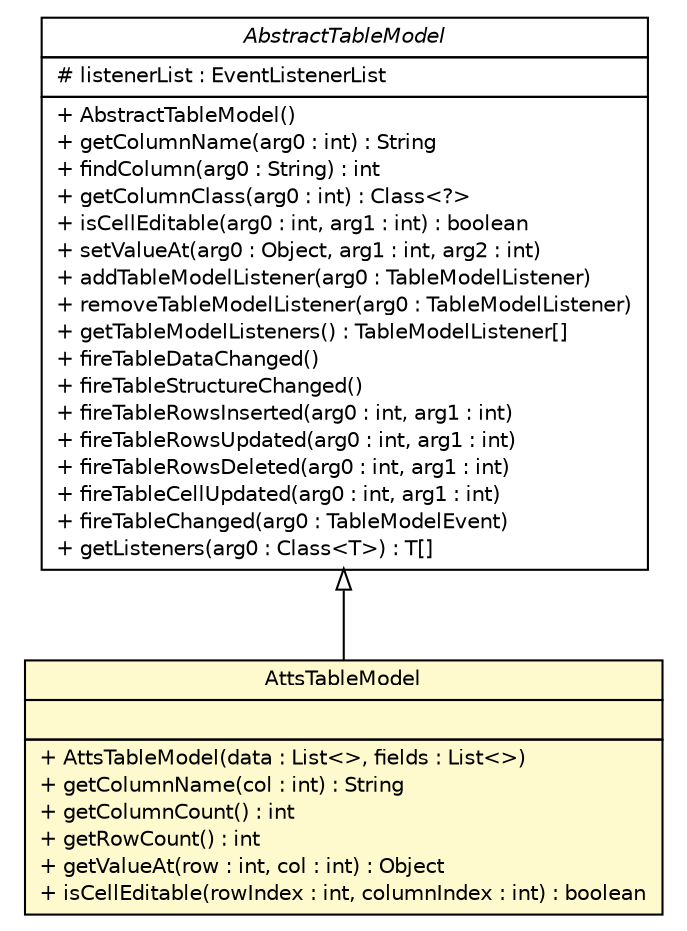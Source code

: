 #!/usr/local/bin/dot
#
# Class diagram 
# Generated by UMLGraph version R5_6 (http://www.umlgraph.org/)
#

digraph G {
	edge [fontname="Helvetica",fontsize=10,labelfontname="Helvetica",labelfontsize=10];
	node [fontname="Helvetica",fontsize=10,shape=plaintext];
	nodesep=0.25;
	ranksep=0.5;
	// sorcer.ssb.tools.plugin.browser.AttsTableModel
	c103025 [label=<<table title="sorcer.ssb.tools.plugin.browser.AttsTableModel" border="0" cellborder="1" cellspacing="0" cellpadding="2" port="p" bgcolor="lemonChiffon" href="./AttsTableModel.html">
		<tr><td><table border="0" cellspacing="0" cellpadding="1">
<tr><td align="center" balign="center"> AttsTableModel </td></tr>
		</table></td></tr>
		<tr><td><table border="0" cellspacing="0" cellpadding="1">
<tr><td align="left" balign="left">  </td></tr>
		</table></td></tr>
		<tr><td><table border="0" cellspacing="0" cellpadding="1">
<tr><td align="left" balign="left"> + AttsTableModel(data : List&lt;&gt;, fields : List&lt;&gt;) </td></tr>
<tr><td align="left" balign="left"> + getColumnName(col : int) : String </td></tr>
<tr><td align="left" balign="left"> + getColumnCount() : int </td></tr>
<tr><td align="left" balign="left"> + getRowCount() : int </td></tr>
<tr><td align="left" balign="left"> + getValueAt(row : int, col : int) : Object </td></tr>
<tr><td align="left" balign="left"> + isCellEditable(rowIndex : int, columnIndex : int) : boolean </td></tr>
		</table></td></tr>
		</table>>, URL="./AttsTableModel.html", fontname="Helvetica", fontcolor="black", fontsize=10.0];
	//sorcer.ssb.tools.plugin.browser.AttsTableModel extends javax.swing.table.AbstractTableModel
	c103106:p -> c103025:p [dir=back,arrowtail=empty];
	// javax.swing.table.AbstractTableModel
	c103106 [label=<<table title="javax.swing.table.AbstractTableModel" border="0" cellborder="1" cellspacing="0" cellpadding="2" port="p" href="http://docs.oracle.com/javase/7/docs/api/javax/swing/table/AbstractTableModel.html">
		<tr><td><table border="0" cellspacing="0" cellpadding="1">
<tr><td align="center" balign="center"><font face="Helvetica-Oblique"> AbstractTableModel </font></td></tr>
		</table></td></tr>
		<tr><td><table border="0" cellspacing="0" cellpadding="1">
<tr><td align="left" balign="left"> # listenerList : EventListenerList </td></tr>
		</table></td></tr>
		<tr><td><table border="0" cellspacing="0" cellpadding="1">
<tr><td align="left" balign="left"> + AbstractTableModel() </td></tr>
<tr><td align="left" balign="left"> + getColumnName(arg0 : int) : String </td></tr>
<tr><td align="left" balign="left"> + findColumn(arg0 : String) : int </td></tr>
<tr><td align="left" balign="left"> + getColumnClass(arg0 : int) : Class&lt;?&gt; </td></tr>
<tr><td align="left" balign="left"> + isCellEditable(arg0 : int, arg1 : int) : boolean </td></tr>
<tr><td align="left" balign="left"> + setValueAt(arg0 : Object, arg1 : int, arg2 : int) </td></tr>
<tr><td align="left" balign="left"> + addTableModelListener(arg0 : TableModelListener) </td></tr>
<tr><td align="left" balign="left"> + removeTableModelListener(arg0 : TableModelListener) </td></tr>
<tr><td align="left" balign="left"> + getTableModelListeners() : TableModelListener[] </td></tr>
<tr><td align="left" balign="left"> + fireTableDataChanged() </td></tr>
<tr><td align="left" balign="left"> + fireTableStructureChanged() </td></tr>
<tr><td align="left" balign="left"> + fireTableRowsInserted(arg0 : int, arg1 : int) </td></tr>
<tr><td align="left" balign="left"> + fireTableRowsUpdated(arg0 : int, arg1 : int) </td></tr>
<tr><td align="left" balign="left"> + fireTableRowsDeleted(arg0 : int, arg1 : int) </td></tr>
<tr><td align="left" balign="left"> + fireTableCellUpdated(arg0 : int, arg1 : int) </td></tr>
<tr><td align="left" balign="left"> + fireTableChanged(arg0 : TableModelEvent) </td></tr>
<tr><td align="left" balign="left"> + getListeners(arg0 : Class&lt;T&gt;) : T[] </td></tr>
		</table></td></tr>
		</table>>, URL="http://docs.oracle.com/javase/7/docs/api/javax/swing/table/AbstractTableModel.html", fontname="Helvetica", fontcolor="black", fontsize=10.0];
}

